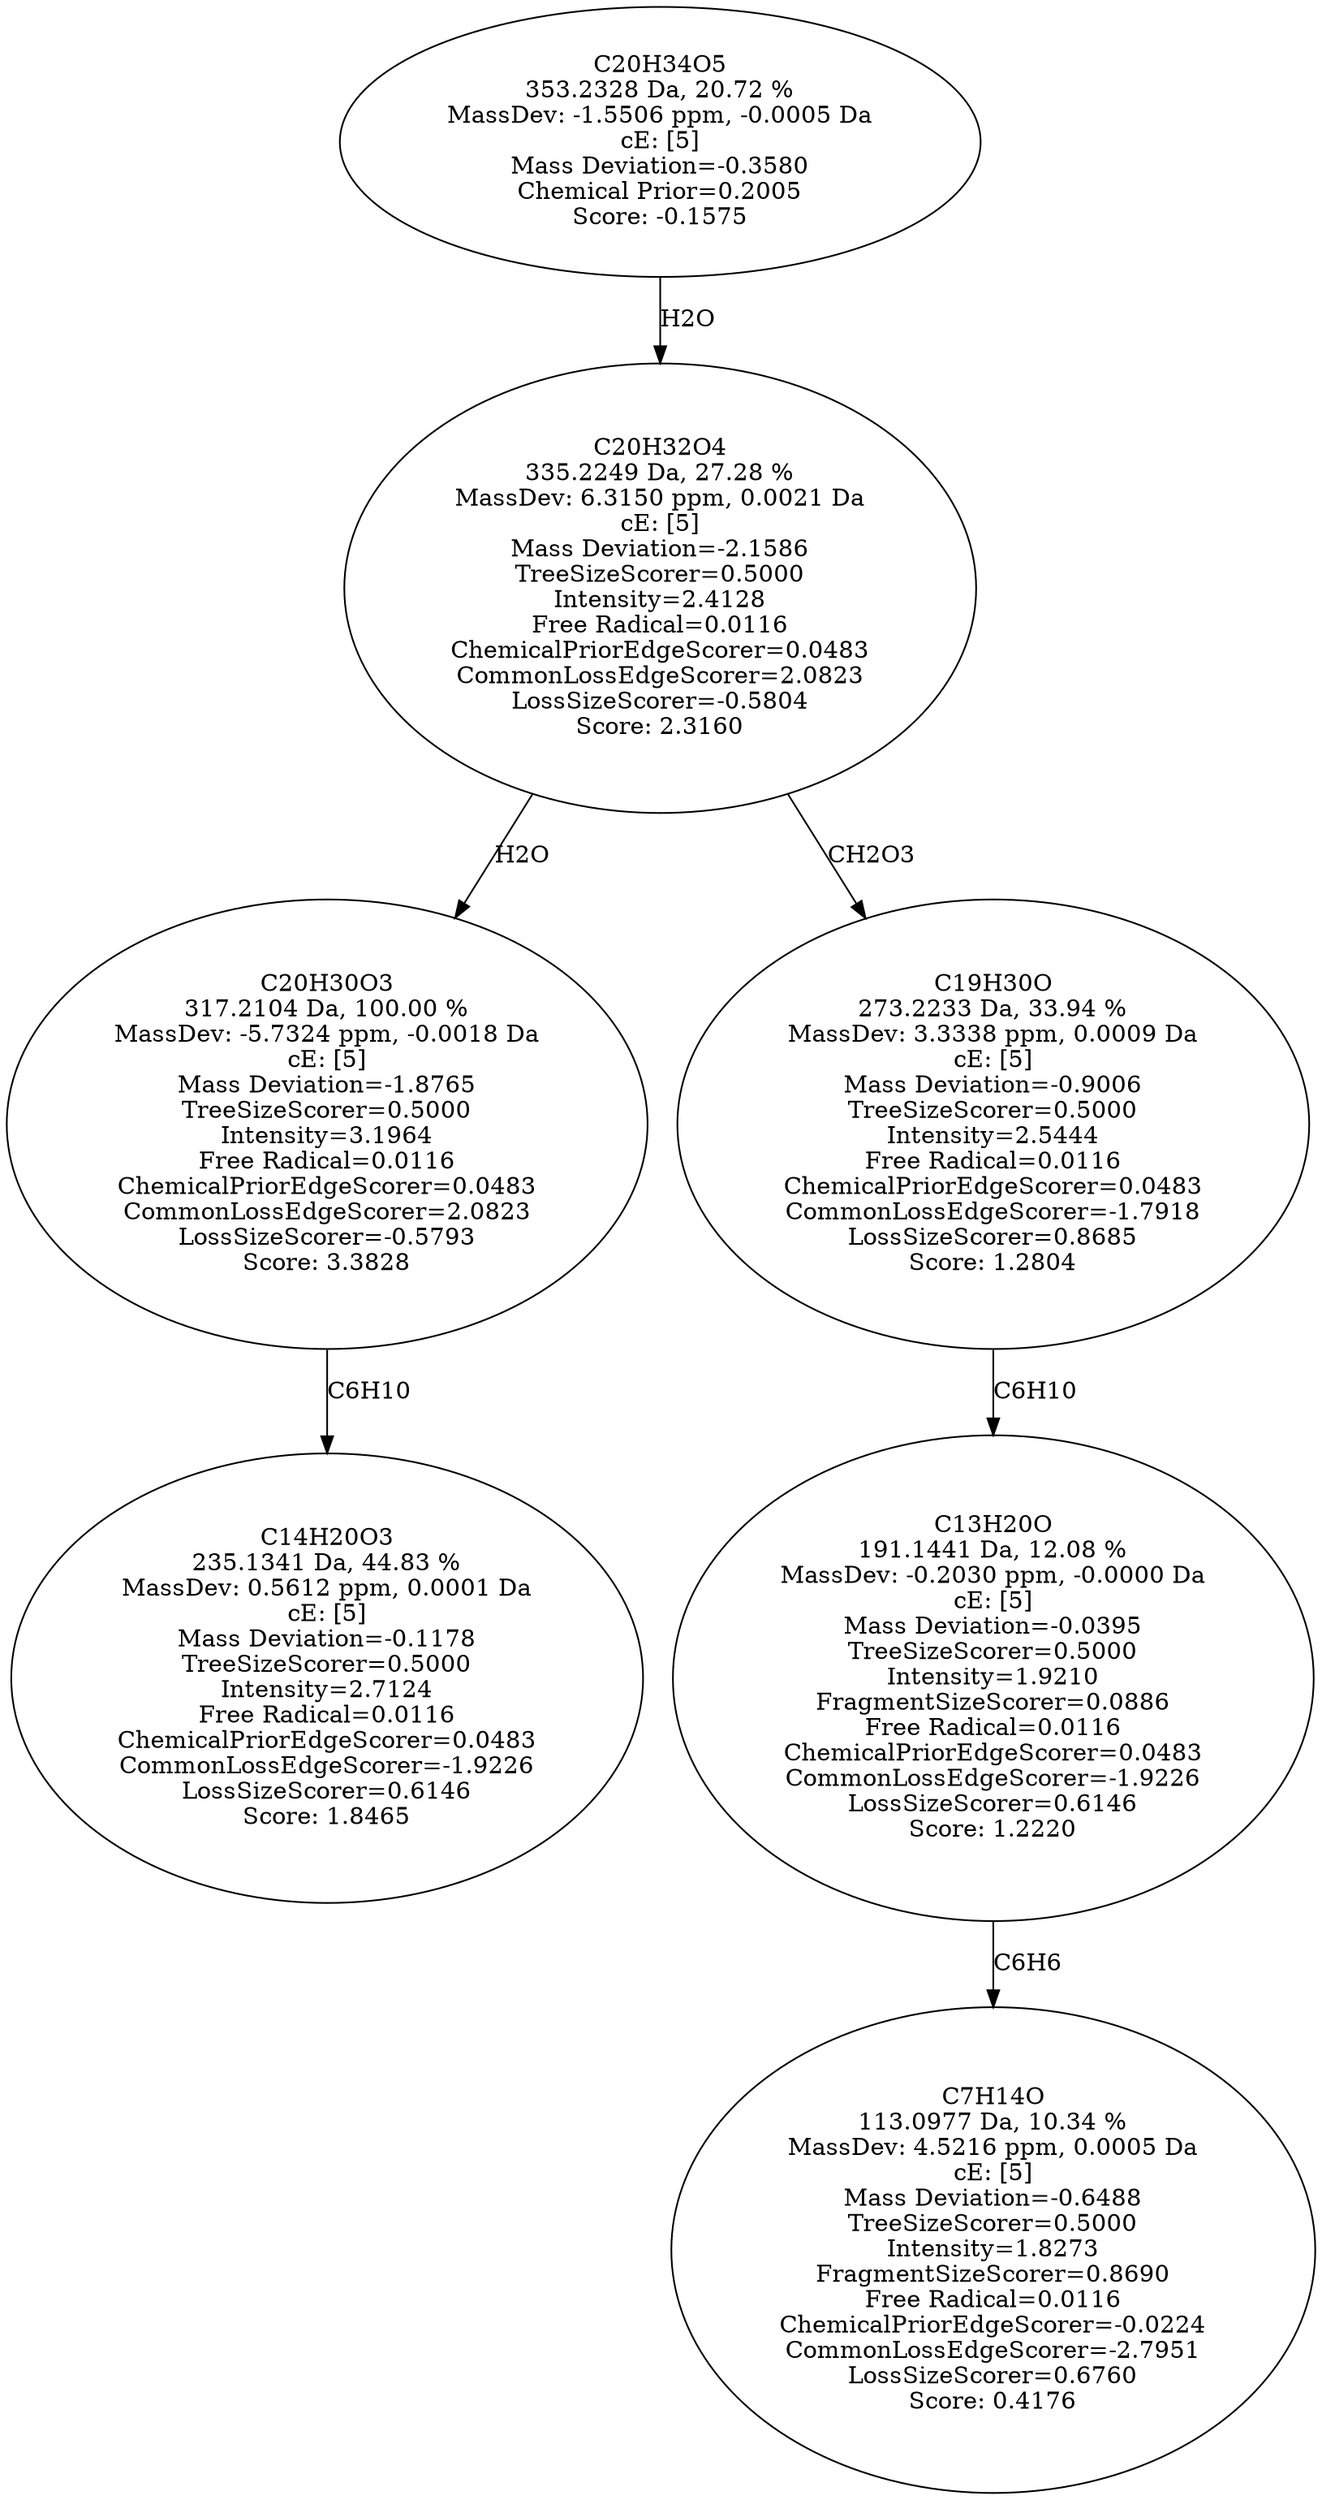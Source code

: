 strict digraph {
v1 [label="C14H20O3\n235.1341 Da, 44.83 %\nMassDev: 0.5612 ppm, 0.0001 Da\ncE: [5]\nMass Deviation=-0.1178\nTreeSizeScorer=0.5000\nIntensity=2.7124\nFree Radical=0.0116\nChemicalPriorEdgeScorer=0.0483\nCommonLossEdgeScorer=-1.9226\nLossSizeScorer=0.6146\nScore: 1.8465"];
v2 [label="C20H30O3\n317.2104 Da, 100.00 %\nMassDev: -5.7324 ppm, -0.0018 Da\ncE: [5]\nMass Deviation=-1.8765\nTreeSizeScorer=0.5000\nIntensity=3.1964\nFree Radical=0.0116\nChemicalPriorEdgeScorer=0.0483\nCommonLossEdgeScorer=2.0823\nLossSizeScorer=-0.5793\nScore: 3.3828"];
v3 [label="C7H14O\n113.0977 Da, 10.34 %\nMassDev: 4.5216 ppm, 0.0005 Da\ncE: [5]\nMass Deviation=-0.6488\nTreeSizeScorer=0.5000\nIntensity=1.8273\nFragmentSizeScorer=0.8690\nFree Radical=0.0116\nChemicalPriorEdgeScorer=-0.0224\nCommonLossEdgeScorer=-2.7951\nLossSizeScorer=0.6760\nScore: 0.4176"];
v4 [label="C13H20O\n191.1441 Da, 12.08 %\nMassDev: -0.2030 ppm, -0.0000 Da\ncE: [5]\nMass Deviation=-0.0395\nTreeSizeScorer=0.5000\nIntensity=1.9210\nFragmentSizeScorer=0.0886\nFree Radical=0.0116\nChemicalPriorEdgeScorer=0.0483\nCommonLossEdgeScorer=-1.9226\nLossSizeScorer=0.6146\nScore: 1.2220"];
v5 [label="C19H30O\n273.2233 Da, 33.94 %\nMassDev: 3.3338 ppm, 0.0009 Da\ncE: [5]\nMass Deviation=-0.9006\nTreeSizeScorer=0.5000\nIntensity=2.5444\nFree Radical=0.0116\nChemicalPriorEdgeScorer=0.0483\nCommonLossEdgeScorer=-1.7918\nLossSizeScorer=0.8685\nScore: 1.2804"];
v6 [label="C20H32O4\n335.2249 Da, 27.28 %\nMassDev: 6.3150 ppm, 0.0021 Da\ncE: [5]\nMass Deviation=-2.1586\nTreeSizeScorer=0.5000\nIntensity=2.4128\nFree Radical=0.0116\nChemicalPriorEdgeScorer=0.0483\nCommonLossEdgeScorer=2.0823\nLossSizeScorer=-0.5804\nScore: 2.3160"];
v7 [label="C20H34O5\n353.2328 Da, 20.72 %\nMassDev: -1.5506 ppm, -0.0005 Da\ncE: [5]\nMass Deviation=-0.3580\nChemical Prior=0.2005\nScore: -0.1575"];
v2 -> v1 [label="C6H10"];
v6 -> v2 [label="H2O"];
v4 -> v3 [label="C6H6"];
v5 -> v4 [label="C6H10"];
v6 -> v5 [label="CH2O3"];
v7 -> v6 [label="H2O"];
}